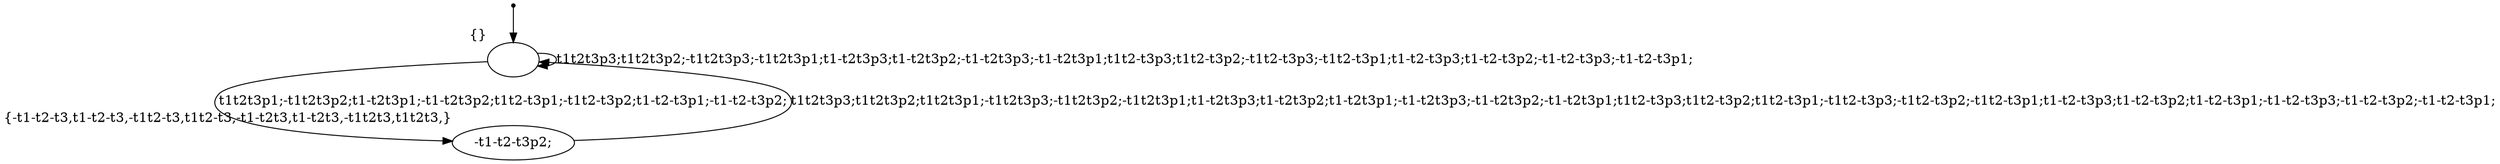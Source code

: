 digraph G {
  Initial [shape=point];
  Initial -> S0;
  S0 [label="", xlabel= "{}"];
  S0 -> S0 [label="t1t2t3p3;t1t2t3p2;-t1t2t3p3;-t1t2t3p1;t1-t2t3p3;t1-t2t3p2;-t1-t2t3p3;-t1-t2t3p1;t1t2-t3p3;t1t2-t3p2;-t1t2-t3p3;-t1t2-t3p1;t1-t2-t3p3;t1-t2-t3p2;-t1-t2-t3p3;-t1-t2-t3p1;"];
  S0 -> S1 [label="t1t2t3p1;-t1t2t3p2;t1-t2t3p1;-t1-t2t3p2;t1t2-t3p1;-t1t2-t3p2;t1-t2-t3p1;-t1-t2-t3p2;"];
  S1 [label="-t1-t2-t3p2;", xlabel= "{-t1-t2-t3,t1-t2-t3,-t1t2-t3,t1t2-t3,-t1-t2t3,t1-t2t3,-t1t2t3,t1t2t3,}"];
  S1 -> S0 [label="t1t2t3p3;t1t2t3p2;t1t2t3p1;-t1t2t3p3;-t1t2t3p2;-t1t2t3p1;t1-t2t3p3;t1-t2t3p2;t1-t2t3p1;-t1-t2t3p3;-t1-t2t3p2;-t1-t2t3p1;t1t2-t3p3;t1t2-t3p2;t1t2-t3p1;-t1t2-t3p3;-t1t2-t3p2;-t1t2-t3p1;t1-t2-t3p3;t1-t2-t3p2;t1-t2-t3p1;-t1-t2-t3p3;-t1-t2-t3p2;-t1-t2-t3p1;"];
}
